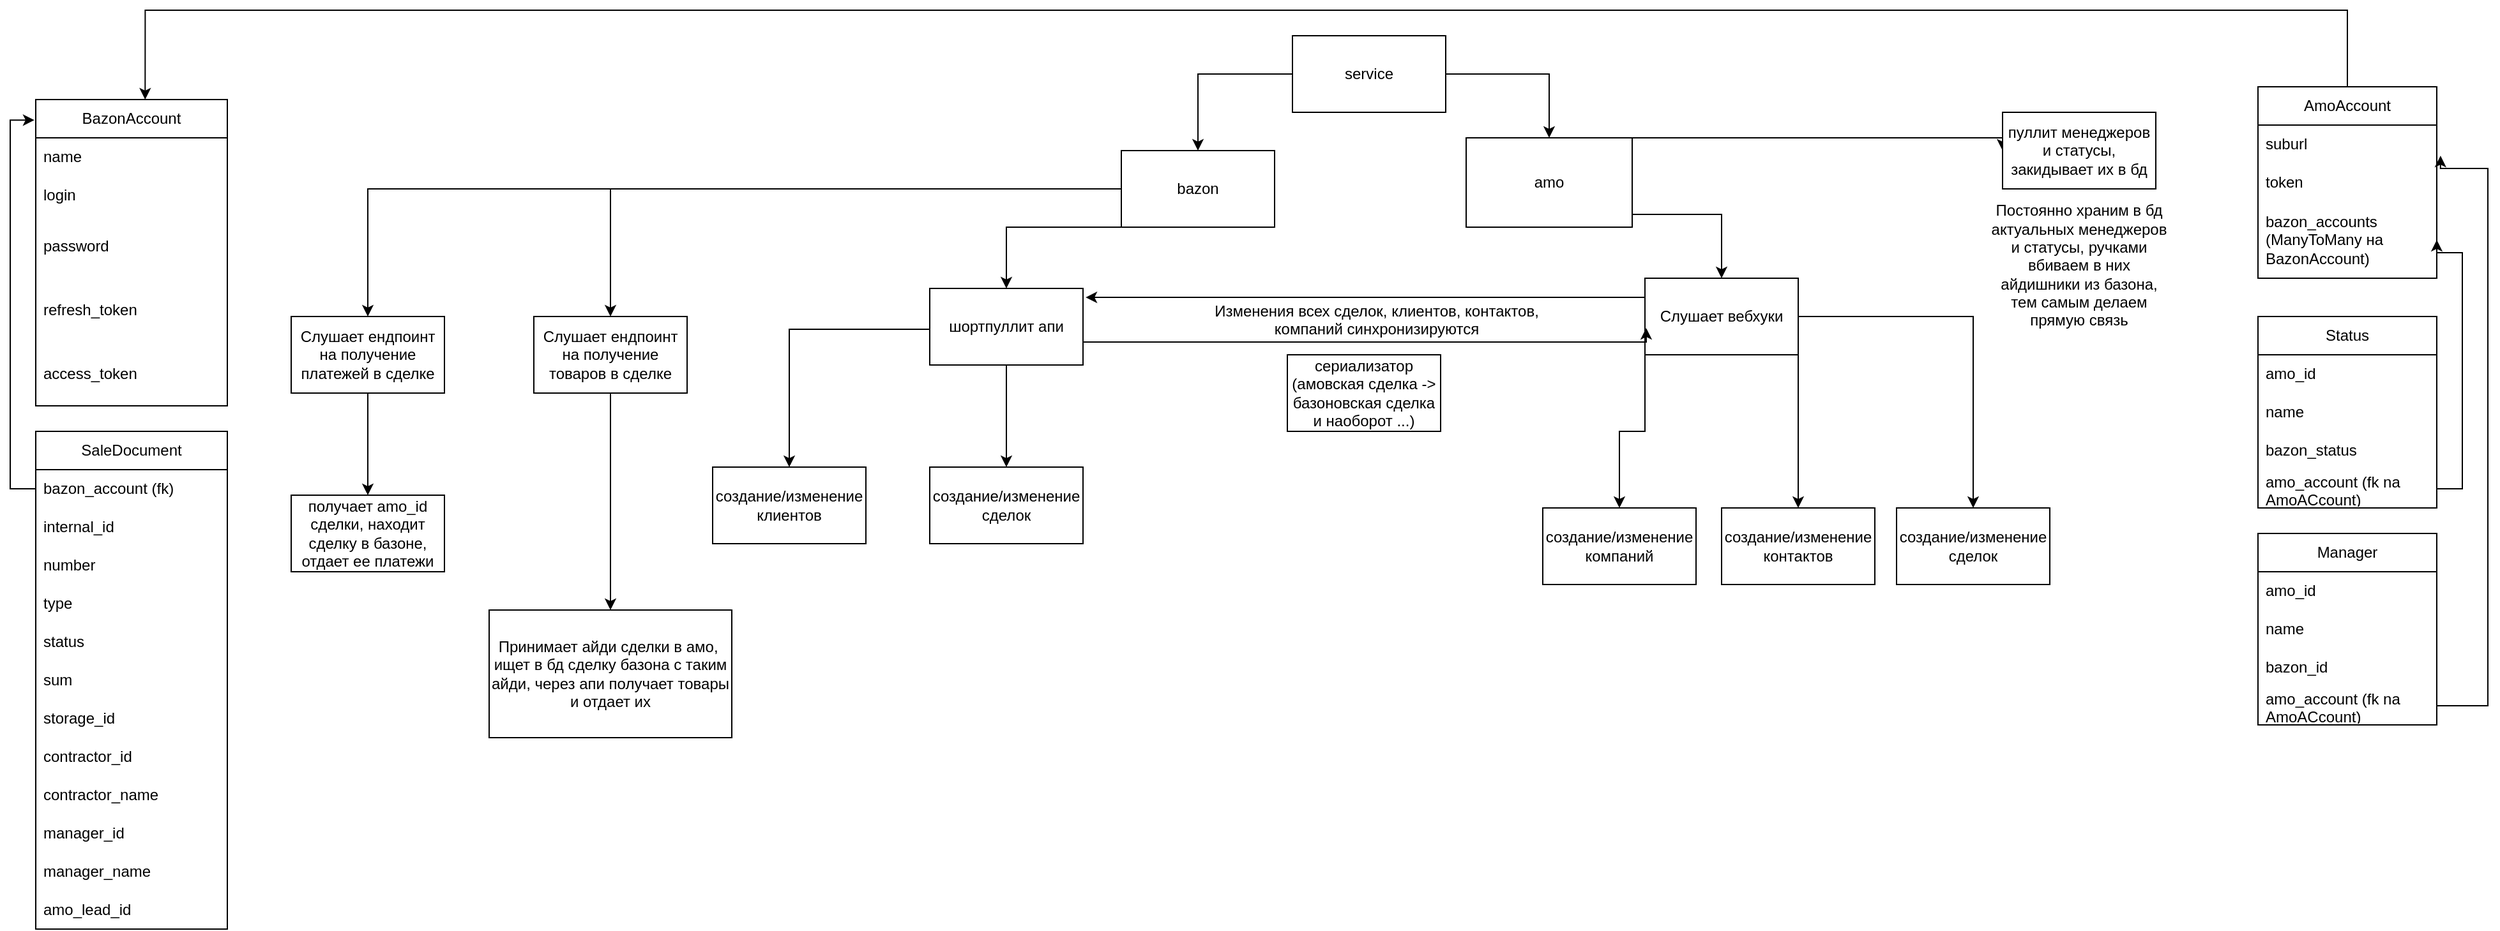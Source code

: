<mxfile version="24.7.7">
  <diagram name="Страница — 1" id="yu-_AH9QMJ0rGdUhkcNB">
    <mxGraphModel dx="2261" dy="822" grid="1" gridSize="10" guides="1" tooltips="1" connect="1" arrows="1" fold="1" page="1" pageScale="1" pageWidth="827" pageHeight="1169" math="0" shadow="0">
      <root>
        <mxCell id="0" />
        <mxCell id="1" parent="0" />
        <mxCell id="NgoQl6SWxt_nkdX-ty24-2" style="edgeStyle=orthogonalEdgeStyle;rounded=0;orthogonalLoop=1;jettySize=auto;html=1;" parent="1" source="NgoQl6SWxt_nkdX-ty24-1" target="mZB9cKr9jOddbv5UenRR-3" edge="1">
          <mxGeometry relative="1" as="geometry">
            <mxPoint x="620" y="110" as="targetPoint" />
          </mxGeometry>
        </mxCell>
        <mxCell id="mZB9cKr9jOddbv5UenRR-5" value="" style="edgeStyle=orthogonalEdgeStyle;rounded=0;orthogonalLoop=1;jettySize=auto;html=1;" parent="1" source="NgoQl6SWxt_nkdX-ty24-1" target="mZB9cKr9jOddbv5UenRR-4" edge="1">
          <mxGeometry relative="1" as="geometry" />
        </mxCell>
        <mxCell id="NgoQl6SWxt_nkdX-ty24-1" value="&lt;div&gt;service&lt;/div&gt;" style="rounded=0;whiteSpace=wrap;html=1;" parent="1" vertex="1">
          <mxGeometry x="354" y="30" width="120" height="60" as="geometry" />
        </mxCell>
        <mxCell id="mZB9cKr9jOddbv5UenRR-39" value="" style="edgeStyle=orthogonalEdgeStyle;rounded=0;orthogonalLoop=1;jettySize=auto;html=1;" parent="1" source="mZB9cKr9jOddbv5UenRR-3" target="mZB9cKr9jOddbv5UenRR-38" edge="1">
          <mxGeometry relative="1" as="geometry">
            <Array as="points">
              <mxPoint x="690" y="170" />
            </Array>
          </mxGeometry>
        </mxCell>
        <mxCell id="mZB9cKr9jOddbv5UenRR-59" style="edgeStyle=orthogonalEdgeStyle;rounded=0;orthogonalLoop=1;jettySize=auto;html=1;entryX=0;entryY=0.5;entryDx=0;entryDy=0;" parent="1" source="mZB9cKr9jOddbv5UenRR-3" target="mZB9cKr9jOddbv5UenRR-61" edge="1">
          <mxGeometry relative="1" as="geometry">
            <mxPoint x="780" y="110" as="targetPoint" />
            <Array as="points">
              <mxPoint x="910" y="110" />
            </Array>
          </mxGeometry>
        </mxCell>
        <mxCell id="mZB9cKr9jOddbv5UenRR-3" value="&lt;div&gt;amo&lt;/div&gt;" style="rounded=0;whiteSpace=wrap;html=1;" parent="1" vertex="1">
          <mxGeometry x="490" y="110" width="130" height="70" as="geometry" />
        </mxCell>
        <mxCell id="mZB9cKr9jOddbv5UenRR-41" value="" style="edgeStyle=orthogonalEdgeStyle;rounded=0;orthogonalLoop=1;jettySize=auto;html=1;" parent="1" source="mZB9cKr9jOddbv5UenRR-4" target="mZB9cKr9jOddbv5UenRR-40" edge="1">
          <mxGeometry relative="1" as="geometry">
            <Array as="points">
              <mxPoint x="130" y="180" />
            </Array>
          </mxGeometry>
        </mxCell>
        <mxCell id="mZB9cKr9jOddbv5UenRR-78" style="edgeStyle=orthogonalEdgeStyle;rounded=0;orthogonalLoop=1;jettySize=auto;html=1;" parent="1" source="mZB9cKr9jOddbv5UenRR-4" target="mZB9cKr9jOddbv5UenRR-79" edge="1">
          <mxGeometry relative="1" as="geometry">
            <mxPoint x="-270" y="260" as="targetPoint" />
          </mxGeometry>
        </mxCell>
        <mxCell id="mZB9cKr9jOddbv5UenRR-82" style="edgeStyle=orthogonalEdgeStyle;rounded=0;orthogonalLoop=1;jettySize=auto;html=1;entryX=0.5;entryY=0;entryDx=0;entryDy=0;" parent="1" source="mZB9cKr9jOddbv5UenRR-4" target="mZB9cKr9jOddbv5UenRR-83" edge="1">
          <mxGeometry relative="1" as="geometry">
            <mxPoint x="-380" y="250" as="targetPoint" />
          </mxGeometry>
        </mxCell>
        <mxCell id="mZB9cKr9jOddbv5UenRR-4" value="&lt;div&gt;bazon&lt;br&gt;&lt;/div&gt;" style="rounded=0;whiteSpace=wrap;html=1;" parent="1" vertex="1">
          <mxGeometry x="220" y="120" width="120" height="60" as="geometry" />
        </mxCell>
        <mxCell id="mZB9cKr9jOddbv5UenRR-7" value="AmoAccount" style="swimlane;fontStyle=0;childLayout=stackLayout;horizontal=1;startSize=30;horizontalStack=0;resizeParent=1;resizeParentMax=0;resizeLast=0;collapsible=1;marginBottom=0;whiteSpace=wrap;html=1;" parent="1" vertex="1">
          <mxGeometry x="1110" y="70" width="140" height="150" as="geometry" />
        </mxCell>
        <mxCell id="mZB9cKr9jOddbv5UenRR-8" value="suburl" style="text;strokeColor=none;fillColor=none;align=left;verticalAlign=middle;spacingLeft=4;spacingRight=4;overflow=hidden;points=[[0,0.5],[1,0.5]];portConstraint=eastwest;rotatable=0;whiteSpace=wrap;html=1;" parent="mZB9cKr9jOddbv5UenRR-7" vertex="1">
          <mxGeometry y="30" width="140" height="30" as="geometry" />
        </mxCell>
        <mxCell id="mZB9cKr9jOddbv5UenRR-9" value="token" style="text;strokeColor=none;fillColor=none;align=left;verticalAlign=middle;spacingLeft=4;spacingRight=4;overflow=hidden;points=[[0,0.5],[1,0.5]];portConstraint=eastwest;rotatable=0;whiteSpace=wrap;html=1;" parent="mZB9cKr9jOddbv5UenRR-7" vertex="1">
          <mxGeometry y="60" width="140" height="30" as="geometry" />
        </mxCell>
        <mxCell id="mZB9cKr9jOddbv5UenRR-10" value="bazon_accounts (ManyToMany на BazonAccount)" style="text;strokeColor=none;fillColor=none;align=left;verticalAlign=middle;spacingLeft=4;spacingRight=4;overflow=hidden;points=[[0,0.5],[1,0.5]];portConstraint=eastwest;rotatable=0;whiteSpace=wrap;html=1;" parent="mZB9cKr9jOddbv5UenRR-7" vertex="1">
          <mxGeometry y="90" width="140" height="60" as="geometry" />
        </mxCell>
        <mxCell id="mZB9cKr9jOddbv5UenRR-16" value="BazonAccount" style="swimlane;fontStyle=0;childLayout=stackLayout;horizontal=1;startSize=30;horizontalStack=0;resizeParent=1;resizeParentMax=0;resizeLast=0;collapsible=1;marginBottom=0;whiteSpace=wrap;html=1;" parent="1" vertex="1">
          <mxGeometry x="-630" y="80" width="150" height="240" as="geometry" />
        </mxCell>
        <mxCell id="mZB9cKr9jOddbv5UenRR-17" value="name" style="text;strokeColor=none;fillColor=none;align=left;verticalAlign=middle;spacingLeft=4;spacingRight=4;overflow=hidden;points=[[0,0.5],[1,0.5]];portConstraint=eastwest;rotatable=0;whiteSpace=wrap;html=1;" parent="mZB9cKr9jOddbv5UenRR-16" vertex="1">
          <mxGeometry y="30" width="150" height="30" as="geometry" />
        </mxCell>
        <mxCell id="mZB9cKr9jOddbv5UenRR-18" value="login" style="text;strokeColor=none;fillColor=none;align=left;verticalAlign=middle;spacingLeft=4;spacingRight=4;overflow=hidden;points=[[0,0.5],[1,0.5]];portConstraint=eastwest;rotatable=0;whiteSpace=wrap;html=1;" parent="mZB9cKr9jOddbv5UenRR-16" vertex="1">
          <mxGeometry y="60" width="150" height="30" as="geometry" />
        </mxCell>
        <mxCell id="mZB9cKr9jOddbv5UenRR-23" value="password" style="text;strokeColor=none;fillColor=none;align=left;verticalAlign=middle;spacingLeft=4;spacingRight=4;overflow=hidden;points=[[0,0.5],[1,0.5]];portConstraint=eastwest;rotatable=0;whiteSpace=wrap;html=1;" parent="mZB9cKr9jOddbv5UenRR-16" vertex="1">
          <mxGeometry y="90" width="150" height="50" as="geometry" />
        </mxCell>
        <mxCell id="mZB9cKr9jOddbv5UenRR-24" value="refresh_token" style="text;strokeColor=none;fillColor=none;align=left;verticalAlign=middle;spacingLeft=4;spacingRight=4;overflow=hidden;points=[[0,0.5],[1,0.5]];portConstraint=eastwest;rotatable=0;whiteSpace=wrap;html=1;" parent="mZB9cKr9jOddbv5UenRR-16" vertex="1">
          <mxGeometry y="140" width="150" height="50" as="geometry" />
        </mxCell>
        <mxCell id="mZB9cKr9jOddbv5UenRR-19" value="access_token" style="text;strokeColor=none;fillColor=none;align=left;verticalAlign=middle;spacingLeft=4;spacingRight=4;overflow=hidden;points=[[0,0.5],[1,0.5]];portConstraint=eastwest;rotatable=0;whiteSpace=wrap;html=1;" parent="mZB9cKr9jOddbv5UenRR-16" vertex="1">
          <mxGeometry y="190" width="150" height="50" as="geometry" />
        </mxCell>
        <mxCell id="mZB9cKr9jOddbv5UenRR-22" style="edgeStyle=orthogonalEdgeStyle;rounded=0;orthogonalLoop=1;jettySize=auto;html=1;entryX=0.571;entryY=0;entryDx=0;entryDy=0;entryPerimeter=0;exitX=0.5;exitY=0;exitDx=0;exitDy=0;" parent="1" source="mZB9cKr9jOddbv5UenRR-7" target="mZB9cKr9jOddbv5UenRR-16" edge="1">
          <mxGeometry relative="1" as="geometry">
            <Array as="points">
              <mxPoint x="920" y="10" />
              <mxPoint x="-94" y="10" />
            </Array>
          </mxGeometry>
        </mxCell>
        <mxCell id="mZB9cKr9jOddbv5UenRR-25" value="Status" style="swimlane;fontStyle=0;childLayout=stackLayout;horizontal=1;startSize=30;horizontalStack=0;resizeParent=1;resizeParentMax=0;resizeLast=0;collapsible=1;marginBottom=0;whiteSpace=wrap;html=1;" parent="1" vertex="1">
          <mxGeometry x="1110" y="250" width="140" height="150" as="geometry" />
        </mxCell>
        <mxCell id="mZB9cKr9jOddbv5UenRR-26" value="amo_id" style="text;strokeColor=none;fillColor=none;align=left;verticalAlign=middle;spacingLeft=4;spacingRight=4;overflow=hidden;points=[[0,0.5],[1,0.5]];portConstraint=eastwest;rotatable=0;whiteSpace=wrap;html=1;" parent="mZB9cKr9jOddbv5UenRR-25" vertex="1">
          <mxGeometry y="30" width="140" height="30" as="geometry" />
        </mxCell>
        <mxCell id="mZB9cKr9jOddbv5UenRR-27" value="name" style="text;strokeColor=none;fillColor=none;align=left;verticalAlign=middle;spacingLeft=4;spacingRight=4;overflow=hidden;points=[[0,0.5],[1,0.5]];portConstraint=eastwest;rotatable=0;whiteSpace=wrap;html=1;" parent="mZB9cKr9jOddbv5UenRR-25" vertex="1">
          <mxGeometry y="60" width="140" height="30" as="geometry" />
        </mxCell>
        <mxCell id="mZB9cKr9jOddbv5UenRR-29" value="bazon_status" style="text;strokeColor=none;fillColor=none;align=left;verticalAlign=middle;spacingLeft=4;spacingRight=4;overflow=hidden;points=[[0,0.5],[1,0.5]];portConstraint=eastwest;rotatable=0;whiteSpace=wrap;html=1;" parent="mZB9cKr9jOddbv5UenRR-25" vertex="1">
          <mxGeometry y="90" width="140" height="30" as="geometry" />
        </mxCell>
        <mxCell id="mZB9cKr9jOddbv5UenRR-28" value="amo_account (fk na AmoACcount)" style="text;strokeColor=none;fillColor=none;align=left;verticalAlign=middle;spacingLeft=4;spacingRight=4;overflow=hidden;points=[[0,0.5],[1,0.5]];portConstraint=eastwest;rotatable=0;whiteSpace=wrap;html=1;" parent="mZB9cKr9jOddbv5UenRR-25" vertex="1">
          <mxGeometry y="120" width="140" height="30" as="geometry" />
        </mxCell>
        <mxCell id="mZB9cKr9jOddbv5UenRR-30" style="edgeStyle=orthogonalEdgeStyle;rounded=0;orthogonalLoop=1;jettySize=auto;html=1;entryX=1;entryY=0.5;entryDx=0;entryDy=0;" parent="1" source="mZB9cKr9jOddbv5UenRR-28" target="mZB9cKr9jOddbv5UenRR-10" edge="1">
          <mxGeometry relative="1" as="geometry">
            <Array as="points">
              <mxPoint x="1270" y="385" />
              <mxPoint x="1270" y="200" />
            </Array>
          </mxGeometry>
        </mxCell>
        <mxCell id="mZB9cKr9jOddbv5UenRR-31" value="Manager" style="swimlane;fontStyle=0;childLayout=stackLayout;horizontal=1;startSize=30;horizontalStack=0;resizeParent=1;resizeParentMax=0;resizeLast=0;collapsible=1;marginBottom=0;whiteSpace=wrap;html=1;" parent="1" vertex="1">
          <mxGeometry x="1110" y="420" width="140" height="150" as="geometry" />
        </mxCell>
        <mxCell id="mZB9cKr9jOddbv5UenRR-32" value="amo_id" style="text;strokeColor=none;fillColor=none;align=left;verticalAlign=middle;spacingLeft=4;spacingRight=4;overflow=hidden;points=[[0,0.5],[1,0.5]];portConstraint=eastwest;rotatable=0;whiteSpace=wrap;html=1;" parent="mZB9cKr9jOddbv5UenRR-31" vertex="1">
          <mxGeometry y="30" width="140" height="30" as="geometry" />
        </mxCell>
        <mxCell id="mZB9cKr9jOddbv5UenRR-33" value="name" style="text;strokeColor=none;fillColor=none;align=left;verticalAlign=middle;spacingLeft=4;spacingRight=4;overflow=hidden;points=[[0,0.5],[1,0.5]];portConstraint=eastwest;rotatable=0;whiteSpace=wrap;html=1;" parent="mZB9cKr9jOddbv5UenRR-31" vertex="1">
          <mxGeometry y="60" width="140" height="30" as="geometry" />
        </mxCell>
        <mxCell id="mZB9cKr9jOddbv5UenRR-34" value="bazon_id" style="text;strokeColor=none;fillColor=none;align=left;verticalAlign=middle;spacingLeft=4;spacingRight=4;overflow=hidden;points=[[0,0.5],[1,0.5]];portConstraint=eastwest;rotatable=0;whiteSpace=wrap;html=1;" parent="mZB9cKr9jOddbv5UenRR-31" vertex="1">
          <mxGeometry y="90" width="140" height="30" as="geometry" />
        </mxCell>
        <mxCell id="mZB9cKr9jOddbv5UenRR-35" value="amo_account (fk na AmoACcount)" style="text;strokeColor=none;fillColor=none;align=left;verticalAlign=middle;spacingLeft=4;spacingRight=4;overflow=hidden;points=[[0,0.5],[1,0.5]];portConstraint=eastwest;rotatable=0;whiteSpace=wrap;html=1;" parent="mZB9cKr9jOddbv5UenRR-31" vertex="1">
          <mxGeometry y="120" width="140" height="30" as="geometry" />
        </mxCell>
        <mxCell id="mZB9cKr9jOddbv5UenRR-36" style="edgeStyle=orthogonalEdgeStyle;rounded=0;orthogonalLoop=1;jettySize=auto;html=1;entryX=1.021;entryY=0.8;entryDx=0;entryDy=0;entryPerimeter=0;" parent="1" source="mZB9cKr9jOddbv5UenRR-35" target="mZB9cKr9jOddbv5UenRR-8" edge="1">
          <mxGeometry relative="1" as="geometry">
            <Array as="points">
              <mxPoint x="1290" y="555" />
              <mxPoint x="1290" y="134" />
            </Array>
          </mxGeometry>
        </mxCell>
        <mxCell id="mZB9cKr9jOddbv5UenRR-47" value="" style="edgeStyle=orthogonalEdgeStyle;rounded=0;orthogonalLoop=1;jettySize=auto;html=1;" parent="1" source="mZB9cKr9jOddbv5UenRR-38" target="mZB9cKr9jOddbv5UenRR-46" edge="1">
          <mxGeometry relative="1" as="geometry" />
        </mxCell>
        <mxCell id="mZB9cKr9jOddbv5UenRR-49" value="" style="edgeStyle=orthogonalEdgeStyle;rounded=0;orthogonalLoop=1;jettySize=auto;html=1;" parent="1" source="mZB9cKr9jOddbv5UenRR-38" target="mZB9cKr9jOddbv5UenRR-48" edge="1">
          <mxGeometry relative="1" as="geometry">
            <Array as="points">
              <mxPoint x="750" y="310" />
              <mxPoint x="750" y="310" />
            </Array>
          </mxGeometry>
        </mxCell>
        <mxCell id="mZB9cKr9jOddbv5UenRR-51" value="" style="edgeStyle=orthogonalEdgeStyle;rounded=0;orthogonalLoop=1;jettySize=auto;html=1;" parent="1" source="mZB9cKr9jOddbv5UenRR-38" target="mZB9cKr9jOddbv5UenRR-50" edge="1">
          <mxGeometry relative="1" as="geometry">
            <Array as="points">
              <mxPoint x="630" y="340" />
              <mxPoint x="610" y="340" />
            </Array>
          </mxGeometry>
        </mxCell>
        <mxCell id="mZB9cKr9jOddbv5UenRR-38" value="Слушает вебхуки" style="rounded=0;whiteSpace=wrap;html=1;" parent="1" vertex="1">
          <mxGeometry x="630" y="220" width="120" height="60" as="geometry" />
        </mxCell>
        <mxCell id="mZB9cKr9jOddbv5UenRR-53" value="" style="edgeStyle=orthogonalEdgeStyle;rounded=0;orthogonalLoop=1;jettySize=auto;html=1;" parent="1" source="mZB9cKr9jOddbv5UenRR-40" target="mZB9cKr9jOddbv5UenRR-52" edge="1">
          <mxGeometry relative="1" as="geometry" />
        </mxCell>
        <mxCell id="mZB9cKr9jOddbv5UenRR-55" value="" style="edgeStyle=orthogonalEdgeStyle;rounded=0;orthogonalLoop=1;jettySize=auto;html=1;" parent="1" source="mZB9cKr9jOddbv5UenRR-40" target="mZB9cKr9jOddbv5UenRR-54" edge="1">
          <mxGeometry relative="1" as="geometry">
            <Array as="points">
              <mxPoint x="-40" y="260" />
            </Array>
          </mxGeometry>
        </mxCell>
        <mxCell id="mZB9cKr9jOddbv5UenRR-40" value="&lt;div&gt;шортпуллит апи&lt;/div&gt;" style="rounded=0;whiteSpace=wrap;html=1;" parent="1" vertex="1">
          <mxGeometry x="70" y="228" width="120" height="60" as="geometry" />
        </mxCell>
        <mxCell id="mZB9cKr9jOddbv5UenRR-42" style="edgeStyle=orthogonalEdgeStyle;rounded=0;orthogonalLoop=1;jettySize=auto;html=1;exitX=0;exitY=0.25;exitDx=0;exitDy=0;entryX=1.017;entryY=0.117;entryDx=0;entryDy=0;entryPerimeter=0;" parent="1" source="mZB9cKr9jOddbv5UenRR-38" target="mZB9cKr9jOddbv5UenRR-40" edge="1">
          <mxGeometry relative="1" as="geometry" />
        </mxCell>
        <mxCell id="mZB9cKr9jOddbv5UenRR-43" style="edgeStyle=orthogonalEdgeStyle;rounded=0;orthogonalLoop=1;jettySize=auto;html=1;entryX=0.008;entryY=0.65;entryDx=0;entryDy=0;entryPerimeter=0;" parent="1" source="mZB9cKr9jOddbv5UenRR-40" target="mZB9cKr9jOddbv5UenRR-38" edge="1">
          <mxGeometry relative="1" as="geometry">
            <Array as="points">
              <mxPoint x="631" y="270" />
            </Array>
          </mxGeometry>
        </mxCell>
        <mxCell id="mZB9cKr9jOddbv5UenRR-44" value="&lt;div&gt;Изменения всех сделок, клиентов, контактов, компаний синхронизируются &lt;br&gt;&lt;/div&gt;&lt;div&gt;&lt;br&gt;&lt;/div&gt;" style="text;html=1;align=center;verticalAlign=middle;whiteSpace=wrap;rounded=0;" parent="1" vertex="1">
          <mxGeometry x="280" y="245" width="280" height="30" as="geometry" />
        </mxCell>
        <mxCell id="mZB9cKr9jOddbv5UenRR-46" value="создание/изменение сделок" style="whiteSpace=wrap;html=1;rounded=0;" parent="1" vertex="1">
          <mxGeometry x="827" y="400" width="120" height="60" as="geometry" />
        </mxCell>
        <mxCell id="mZB9cKr9jOddbv5UenRR-48" value="создание/изменение контактов" style="whiteSpace=wrap;html=1;rounded=0;" parent="1" vertex="1">
          <mxGeometry x="690" y="400" width="120" height="60" as="geometry" />
        </mxCell>
        <mxCell id="mZB9cKr9jOddbv5UenRR-50" value="создание/изменение компаний" style="whiteSpace=wrap;html=1;rounded=0;" parent="1" vertex="1">
          <mxGeometry x="550" y="400" width="120" height="60" as="geometry" />
        </mxCell>
        <mxCell id="mZB9cKr9jOddbv5UenRR-52" value="создание/изменение сделок" style="whiteSpace=wrap;html=1;rounded=0;" parent="1" vertex="1">
          <mxGeometry x="70" y="368" width="120" height="60" as="geometry" />
        </mxCell>
        <mxCell id="mZB9cKr9jOddbv5UenRR-54" value="создание/изменение клиентов" style="whiteSpace=wrap;html=1;rounded=0;" parent="1" vertex="1">
          <mxGeometry x="-100" y="368" width="120" height="60" as="geometry" />
        </mxCell>
        <mxCell id="mZB9cKr9jOddbv5UenRR-61" value="пуллит менеджеров и статусы, закидывает их в бд" style="rounded=0;whiteSpace=wrap;html=1;" parent="1" vertex="1">
          <mxGeometry x="910" y="90" width="120" height="60" as="geometry" />
        </mxCell>
        <mxCell id="mZB9cKr9jOddbv5UenRR-62" value="&lt;div&gt;Постоянно храним в бд актуальных менеджеров и статусы, ручками вбиваем в них айдишники из базона, тем самым делаем прямую связь&lt;/div&gt;" style="text;html=1;align=center;verticalAlign=middle;whiteSpace=wrap;rounded=0;" parent="1" vertex="1">
          <mxGeometry x="900" y="160" width="140" height="100" as="geometry" />
        </mxCell>
        <mxCell id="mZB9cKr9jOddbv5UenRR-63" value="SaleDocument" style="swimlane;fontStyle=0;childLayout=stackLayout;horizontal=1;startSize=30;horizontalStack=0;resizeParent=1;resizeParentMax=0;resizeLast=0;collapsible=1;marginBottom=0;whiteSpace=wrap;html=1;" parent="1" vertex="1">
          <mxGeometry x="-630" y="340" width="150" height="390" as="geometry" />
        </mxCell>
        <mxCell id="mZB9cKr9jOddbv5UenRR-64" value="bazon_account (fk)" style="text;strokeColor=none;fillColor=none;align=left;verticalAlign=middle;spacingLeft=4;spacingRight=4;overflow=hidden;points=[[0,0.5],[1,0.5]];portConstraint=eastwest;rotatable=0;whiteSpace=wrap;html=1;" parent="mZB9cKr9jOddbv5UenRR-63" vertex="1">
          <mxGeometry y="30" width="150" height="30" as="geometry" />
        </mxCell>
        <mxCell id="mZB9cKr9jOddbv5UenRR-65" value="internal_id" style="text;strokeColor=none;fillColor=none;align=left;verticalAlign=middle;spacingLeft=4;spacingRight=4;overflow=hidden;points=[[0,0.5],[1,0.5]];portConstraint=eastwest;rotatable=0;whiteSpace=wrap;html=1;" parent="mZB9cKr9jOddbv5UenRR-63" vertex="1">
          <mxGeometry y="60" width="150" height="30" as="geometry" />
        </mxCell>
        <mxCell id="mZB9cKr9jOddbv5UenRR-67" value="number" style="text;strokeColor=none;fillColor=none;align=left;verticalAlign=middle;spacingLeft=4;spacingRight=4;overflow=hidden;points=[[0,0.5],[1,0.5]];portConstraint=eastwest;rotatable=0;whiteSpace=wrap;html=1;" parent="mZB9cKr9jOddbv5UenRR-63" vertex="1">
          <mxGeometry y="90" width="150" height="30" as="geometry" />
        </mxCell>
        <mxCell id="mZB9cKr9jOddbv5UenRR-68" value="type" style="text;strokeColor=none;fillColor=none;align=left;verticalAlign=middle;spacingLeft=4;spacingRight=4;overflow=hidden;points=[[0,0.5],[1,0.5]];portConstraint=eastwest;rotatable=0;whiteSpace=wrap;html=1;" parent="mZB9cKr9jOddbv5UenRR-63" vertex="1">
          <mxGeometry y="120" width="150" height="30" as="geometry" />
        </mxCell>
        <mxCell id="mZB9cKr9jOddbv5UenRR-69" value="status" style="text;strokeColor=none;fillColor=none;align=left;verticalAlign=middle;spacingLeft=4;spacingRight=4;overflow=hidden;points=[[0,0.5],[1,0.5]];portConstraint=eastwest;rotatable=0;whiteSpace=wrap;html=1;" parent="mZB9cKr9jOddbv5UenRR-63" vertex="1">
          <mxGeometry y="150" width="150" height="30" as="geometry" />
        </mxCell>
        <mxCell id="mZB9cKr9jOddbv5UenRR-70" value="sum" style="text;strokeColor=none;fillColor=none;align=left;verticalAlign=middle;spacingLeft=4;spacingRight=4;overflow=hidden;points=[[0,0.5],[1,0.5]];portConstraint=eastwest;rotatable=0;whiteSpace=wrap;html=1;" parent="mZB9cKr9jOddbv5UenRR-63" vertex="1">
          <mxGeometry y="180" width="150" height="30" as="geometry" />
        </mxCell>
        <mxCell id="mZB9cKr9jOddbv5UenRR-71" value="storage_id" style="text;strokeColor=none;fillColor=none;align=left;verticalAlign=middle;spacingLeft=4;spacingRight=4;overflow=hidden;points=[[0,0.5],[1,0.5]];portConstraint=eastwest;rotatable=0;whiteSpace=wrap;html=1;" parent="mZB9cKr9jOddbv5UenRR-63" vertex="1">
          <mxGeometry y="210" width="150" height="30" as="geometry" />
        </mxCell>
        <mxCell id="mZB9cKr9jOddbv5UenRR-72" value="contractor_id" style="text;strokeColor=none;fillColor=none;align=left;verticalAlign=middle;spacingLeft=4;spacingRight=4;overflow=hidden;points=[[0,0.5],[1,0.5]];portConstraint=eastwest;rotatable=0;whiteSpace=wrap;html=1;" parent="mZB9cKr9jOddbv5UenRR-63" vertex="1">
          <mxGeometry y="240" width="150" height="30" as="geometry" />
        </mxCell>
        <mxCell id="mZB9cKr9jOddbv5UenRR-73" value="contractor_name" style="text;strokeColor=none;fillColor=none;align=left;verticalAlign=middle;spacingLeft=4;spacingRight=4;overflow=hidden;points=[[0,0.5],[1,0.5]];portConstraint=eastwest;rotatable=0;whiteSpace=wrap;html=1;" parent="mZB9cKr9jOddbv5UenRR-63" vertex="1">
          <mxGeometry y="270" width="150" height="30" as="geometry" />
        </mxCell>
        <mxCell id="mZB9cKr9jOddbv5UenRR-74" value="manager_id" style="text;strokeColor=none;fillColor=none;align=left;verticalAlign=middle;spacingLeft=4;spacingRight=4;overflow=hidden;points=[[0,0.5],[1,0.5]];portConstraint=eastwest;rotatable=0;whiteSpace=wrap;html=1;" parent="mZB9cKr9jOddbv5UenRR-63" vertex="1">
          <mxGeometry y="300" width="150" height="30" as="geometry" />
        </mxCell>
        <mxCell id="mZB9cKr9jOddbv5UenRR-76" value="manager_name" style="text;strokeColor=none;fillColor=none;align=left;verticalAlign=middle;spacingLeft=4;spacingRight=4;overflow=hidden;points=[[0,0.5],[1,0.5]];portConstraint=eastwest;rotatable=0;whiteSpace=wrap;html=1;" parent="mZB9cKr9jOddbv5UenRR-63" vertex="1">
          <mxGeometry y="330" width="150" height="30" as="geometry" />
        </mxCell>
        <mxCell id="mZB9cKr9jOddbv5UenRR-66" value="amo_lead_id" style="text;strokeColor=none;fillColor=none;align=left;verticalAlign=middle;spacingLeft=4;spacingRight=4;overflow=hidden;points=[[0,0.5],[1,0.5]];portConstraint=eastwest;rotatable=0;whiteSpace=wrap;html=1;" parent="mZB9cKr9jOddbv5UenRR-63" vertex="1">
          <mxGeometry y="360" width="150" height="30" as="geometry" />
        </mxCell>
        <mxCell id="mZB9cKr9jOddbv5UenRR-77" style="edgeStyle=orthogonalEdgeStyle;rounded=0;orthogonalLoop=1;jettySize=auto;html=1;entryX=-0.007;entryY=0.067;entryDx=0;entryDy=0;entryPerimeter=0;" parent="1" source="mZB9cKr9jOddbv5UenRR-64" target="mZB9cKr9jOddbv5UenRR-16" edge="1">
          <mxGeometry relative="1" as="geometry" />
        </mxCell>
        <mxCell id="mZB9cKr9jOddbv5UenRR-81" value="" style="edgeStyle=orthogonalEdgeStyle;rounded=0;orthogonalLoop=1;jettySize=auto;html=1;" parent="1" source="mZB9cKr9jOddbv5UenRR-79" target="mZB9cKr9jOddbv5UenRR-80" edge="1">
          <mxGeometry relative="1" as="geometry" />
        </mxCell>
        <mxCell id="mZB9cKr9jOddbv5UenRR-79" value="Слушает ендпоинт на получение товаров в сделке" style="rounded=0;whiteSpace=wrap;html=1;" parent="1" vertex="1">
          <mxGeometry x="-240" y="250" width="120" height="60" as="geometry" />
        </mxCell>
        <mxCell id="mZB9cKr9jOddbv5UenRR-80" value="Принимает айди сделки в амо,&amp;nbsp; ищет в бд сделку базона с таким айди, через апи получает товары и отдает их" style="whiteSpace=wrap;html=1;rounded=0;" parent="1" vertex="1">
          <mxGeometry x="-275" y="480" width="190" height="100" as="geometry" />
        </mxCell>
        <mxCell id="mZB9cKr9jOddbv5UenRR-86" value="" style="edgeStyle=orthogonalEdgeStyle;rounded=0;orthogonalLoop=1;jettySize=auto;html=1;" parent="1" source="mZB9cKr9jOddbv5UenRR-83" target="mZB9cKr9jOddbv5UenRR-85" edge="1">
          <mxGeometry relative="1" as="geometry" />
        </mxCell>
        <mxCell id="mZB9cKr9jOddbv5UenRR-83" value="Слушает ендпоинт на получение платежей в сделке" style="rounded=0;whiteSpace=wrap;html=1;" parent="1" vertex="1">
          <mxGeometry x="-430" y="250" width="120" height="60" as="geometry" />
        </mxCell>
        <mxCell id="mZB9cKr9jOddbv5UenRR-85" value="&lt;div&gt;получает amo_id сделки, находит сделку в базоне, отдает ее платежи&lt;/div&gt;" style="whiteSpace=wrap;html=1;rounded=0;" parent="1" vertex="1">
          <mxGeometry x="-430" y="390" width="120" height="60" as="geometry" />
        </mxCell>
        <mxCell id="o7wrJGRb4N24LK4Ufp68-1" value="&lt;div&gt;сериализатор (амовская сделка -&amp;gt; базоновская сделка и наоборот ...)&lt;/div&gt;" style="rounded=0;whiteSpace=wrap;html=1;" vertex="1" parent="1">
          <mxGeometry x="350" y="280" width="120" height="60" as="geometry" />
        </mxCell>
      </root>
    </mxGraphModel>
  </diagram>
</mxfile>
